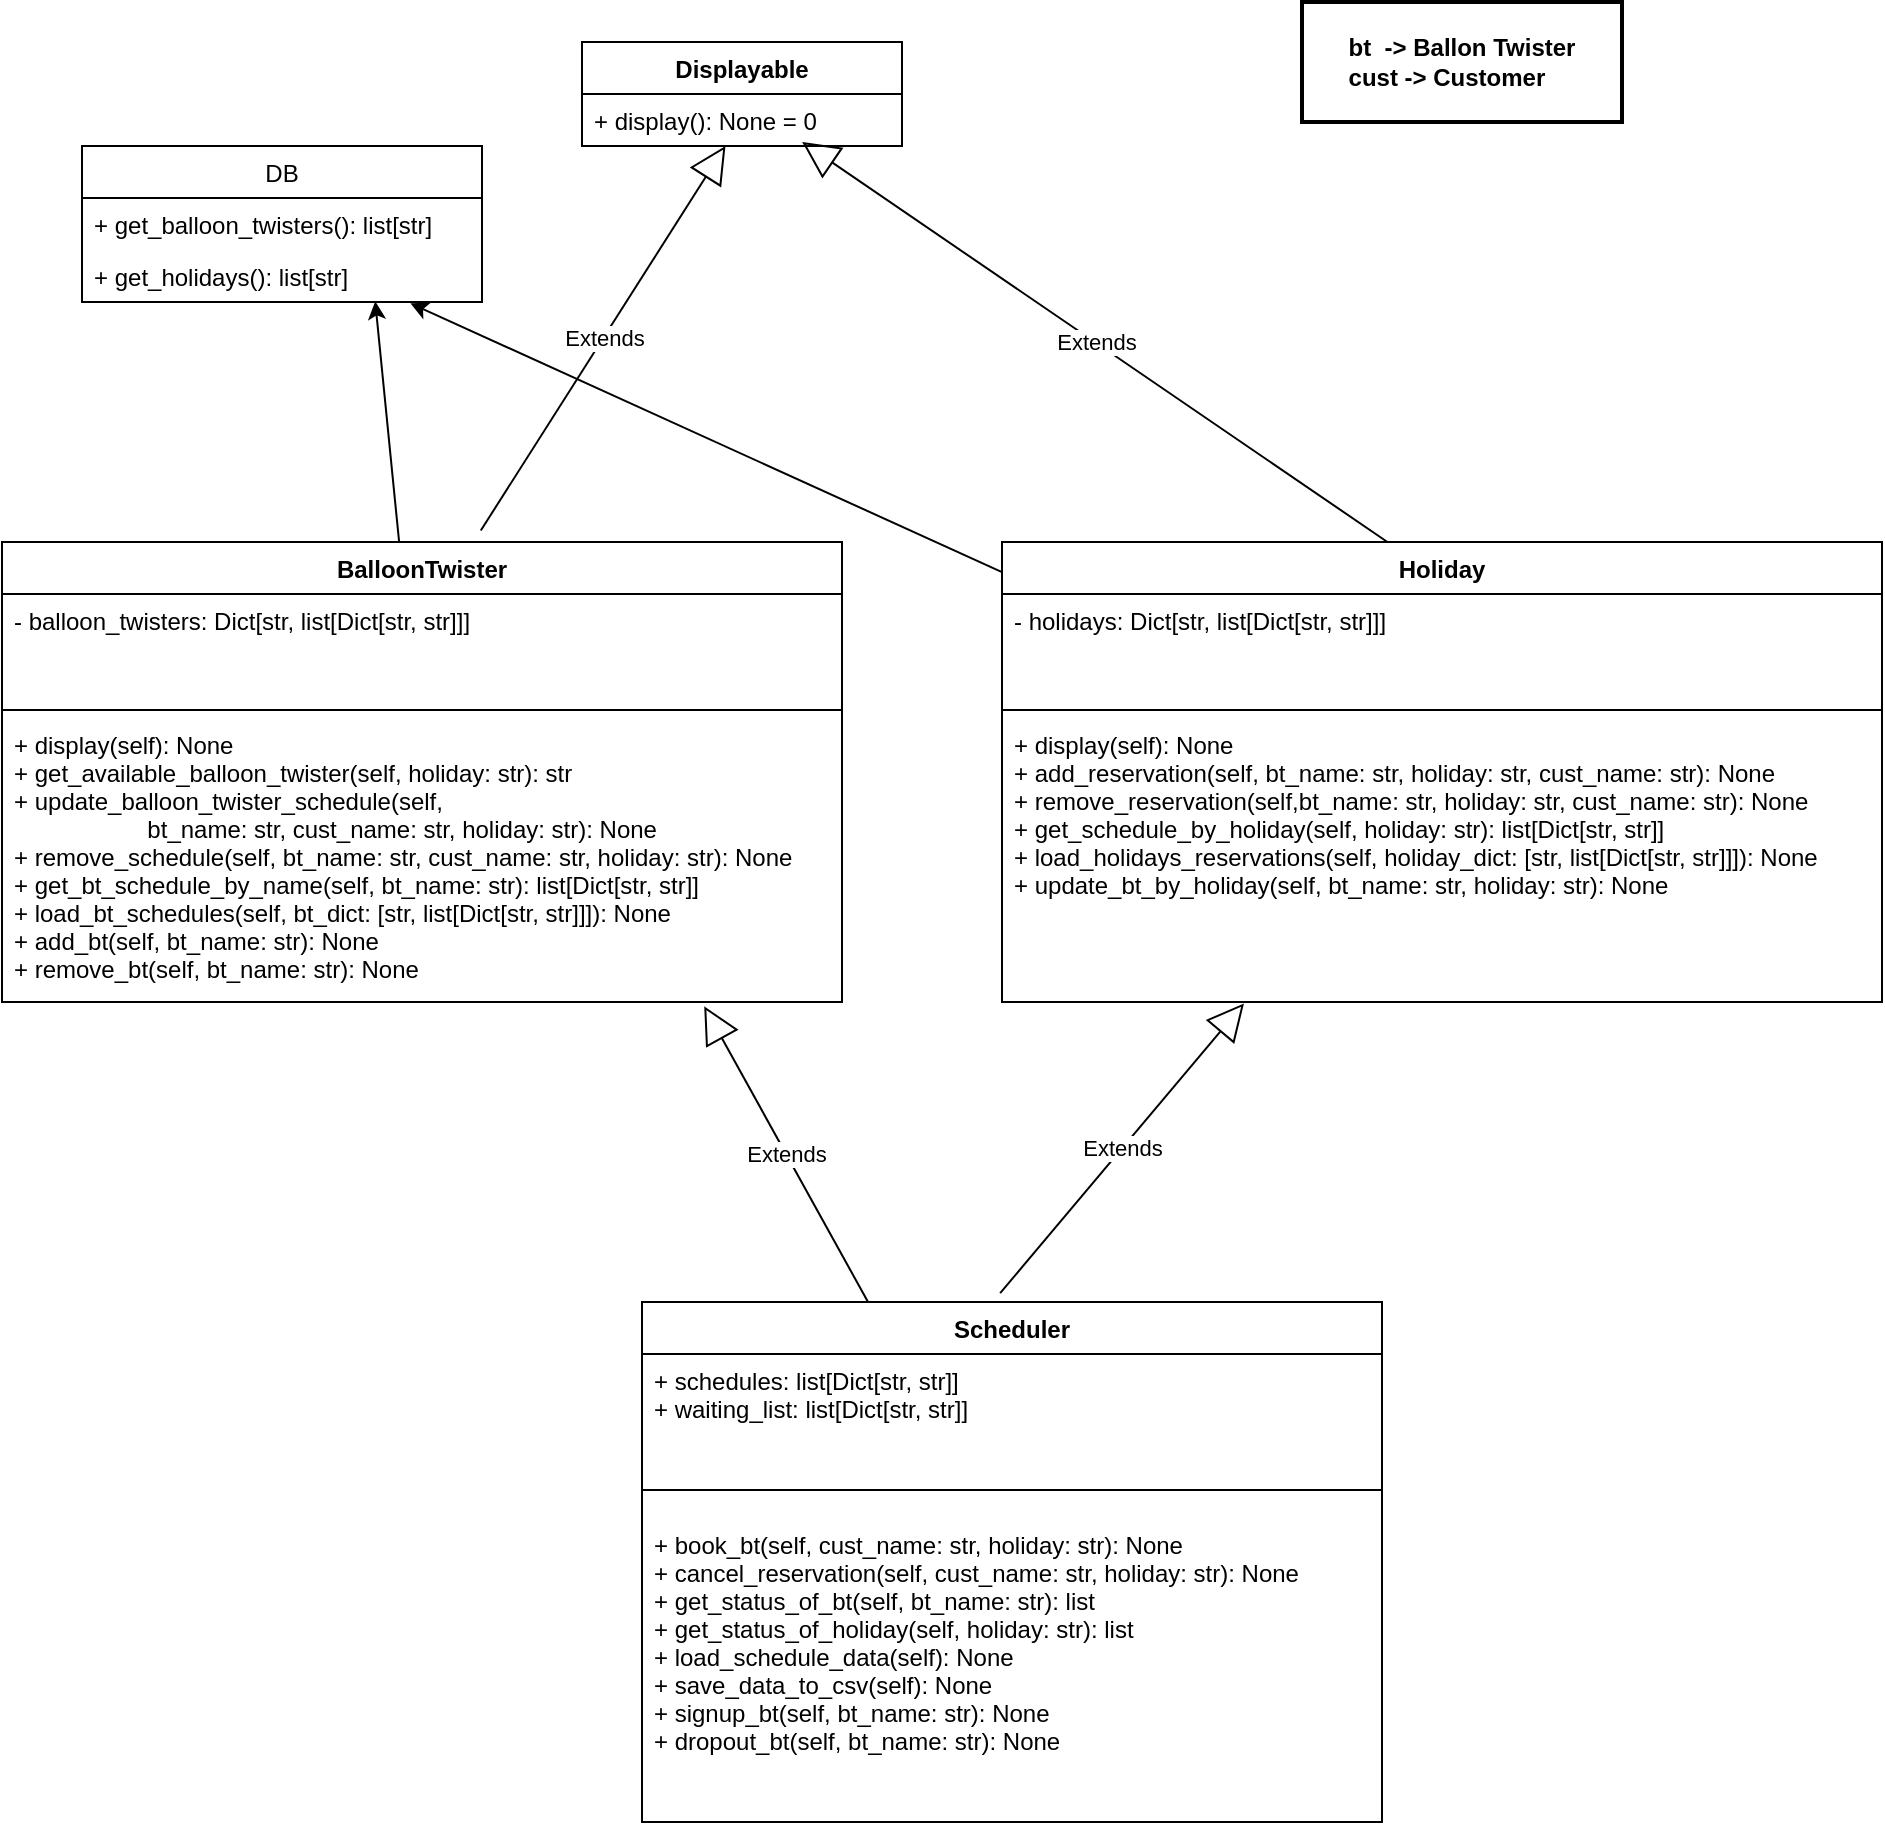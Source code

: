 <mxfile>
    <diagram id="pHgjqfdCaL3YTu9iSWp5" name="Page-1">
        <mxGraphModel dx="1585" dy="1043" grid="1" gridSize="10" guides="1" tooltips="1" connect="1" arrows="1" fold="1" page="1" pageScale="1" pageWidth="827" pageHeight="1169" math="0" shadow="0">
            <root>
                <mxCell id="0"/>
                <mxCell id="1" parent="0"/>
                <mxCell id="2" value="Scheduler" style="swimlane;fontStyle=1;align=center;verticalAlign=top;childLayout=stackLayout;horizontal=1;startSize=26;horizontalStack=0;resizeParent=1;resizeParentMax=0;resizeLast=0;collapsible=1;marginBottom=0;" vertex="1" parent="1">
                    <mxGeometry x="330" y="660" width="370" height="260" as="geometry"/>
                </mxCell>
                <mxCell id="3" value="+ schedules: list[Dict[str, str]]&#10;+ waiting_list: list[Dict[str, str]]" style="text;strokeColor=none;fillColor=none;align=left;verticalAlign=top;spacingLeft=4;spacingRight=4;overflow=hidden;rotatable=0;points=[[0,0.5],[1,0.5]];portConstraint=eastwest;" vertex="1" parent="2">
                    <mxGeometry y="26" width="370" height="54" as="geometry"/>
                </mxCell>
                <mxCell id="4" value="" style="line;strokeWidth=1;fillColor=none;align=left;verticalAlign=middle;spacingTop=-1;spacingLeft=3;spacingRight=3;rotatable=0;labelPosition=right;points=[];portConstraint=eastwest;" vertex="1" parent="2">
                    <mxGeometry y="80" width="370" height="28" as="geometry"/>
                </mxCell>
                <mxCell id="5" value="+ book_bt(self, cust_name: str, holiday: str): None&#10;+ cancel_reservation(self, cust_name: str, holiday: str): None&#10;+ get_status_of_bt(self, bt_name: str): list&#10;+ get_status_of_holiday(self, holiday: str): list&#10;+ load_schedule_data(self): None&#10;+ save_data_to_csv(self): None&#10;+ signup_bt(self, bt_name: str): None&#10;+ dropout_bt(self, bt_name: str): None" style="text;strokeColor=none;fillColor=none;align=left;verticalAlign=top;spacingLeft=4;spacingRight=4;overflow=hidden;rotatable=0;points=[[0,0.5],[1,0.5]];portConstraint=eastwest;" vertex="1" parent="2">
                    <mxGeometry y="108" width="370" height="152" as="geometry"/>
                </mxCell>
                <mxCell id="32" style="edgeStyle=none;html=1;entryX=0.733;entryY=0.989;entryDx=0;entryDy=0;entryPerimeter=0;" edge="1" parent="1" source="6" target="28">
                    <mxGeometry relative="1" as="geometry"/>
                </mxCell>
                <mxCell id="6" value="BalloonTwister" style="swimlane;fontStyle=1;align=center;verticalAlign=top;childLayout=stackLayout;horizontal=1;startSize=26;horizontalStack=0;resizeParent=1;resizeParentMax=0;resizeLast=0;collapsible=1;marginBottom=0;" vertex="1" parent="1">
                    <mxGeometry x="10" y="280" width="420" height="230" as="geometry"/>
                </mxCell>
                <mxCell id="7" value="- balloon_twisters: Dict[str, list[Dict[str, str]]]" style="text;strokeColor=none;fillColor=none;align=left;verticalAlign=top;spacingLeft=4;spacingRight=4;overflow=hidden;rotatable=0;points=[[0,0.5],[1,0.5]];portConstraint=eastwest;" vertex="1" parent="6">
                    <mxGeometry y="26" width="420" height="54" as="geometry"/>
                </mxCell>
                <mxCell id="8" value="" style="line;strokeWidth=1;fillColor=none;align=left;verticalAlign=middle;spacingTop=-1;spacingLeft=3;spacingRight=3;rotatable=0;labelPosition=right;points=[];portConstraint=eastwest;" vertex="1" parent="6">
                    <mxGeometry y="80" width="420" height="8" as="geometry"/>
                </mxCell>
                <mxCell id="9" value="+ display(self): None&#10;+ get_available_balloon_twister(self, holiday: str): str&#10;+ update_balloon_twister_schedule(self, &#10;                    bt_name: str, cust_name: str, holiday: str): None&#10;+ remove_schedule(self, bt_name: str, cust_name: str, holiday: str): None&#10;+ get_bt_schedule_by_name(self, bt_name: str): list[Dict[str, str]]&#10;+ load_bt_schedules(self, bt_dict: [str, list[Dict[str, str]]]): None&#10;+ add_bt(self, bt_name: str): None&#10;+ remove_bt(self, bt_name: str): None" style="text;strokeColor=none;fillColor=none;align=left;verticalAlign=top;spacingLeft=4;spacingRight=4;overflow=hidden;rotatable=0;points=[[0,0.5],[1,0.5]];portConstraint=eastwest;" vertex="1" parent="6">
                    <mxGeometry y="88" width="420" height="142" as="geometry"/>
                </mxCell>
                <mxCell id="33" style="edgeStyle=none;html=1;entryX=0.821;entryY=1.026;entryDx=0;entryDy=0;entryPerimeter=0;" edge="1" parent="1" source="10" target="28">
                    <mxGeometry relative="1" as="geometry"/>
                </mxCell>
                <mxCell id="10" value="Holiday" style="swimlane;fontStyle=1;align=center;verticalAlign=top;childLayout=stackLayout;horizontal=1;startSize=26;horizontalStack=0;resizeParent=1;resizeParentMax=0;resizeLast=0;collapsible=1;marginBottom=0;" vertex="1" parent="1">
                    <mxGeometry x="510" y="280" width="440" height="230" as="geometry"/>
                </mxCell>
                <mxCell id="11" value="- holidays: Dict[str, list[Dict[str, str]]]" style="text;strokeColor=none;fillColor=none;align=left;verticalAlign=top;spacingLeft=4;spacingRight=4;overflow=hidden;rotatable=0;points=[[0,0.5],[1,0.5]];portConstraint=eastwest;" vertex="1" parent="10">
                    <mxGeometry y="26" width="440" height="54" as="geometry"/>
                </mxCell>
                <mxCell id="12" value="" style="line;strokeWidth=1;fillColor=none;align=left;verticalAlign=middle;spacingTop=-1;spacingLeft=3;spacingRight=3;rotatable=0;labelPosition=right;points=[];portConstraint=eastwest;" vertex="1" parent="10">
                    <mxGeometry y="80" width="440" height="8" as="geometry"/>
                </mxCell>
                <mxCell id="13" value="+ display(self): None&#10;+ add_reservation(self, bt_name: str, holiday: str, cust_name: str): None&#10;+ remove_reservation(self,bt_name: str, holiday: str, cust_name: str): None&#10;+ get_schedule_by_holiday(self, holiday: str): list[Dict[str, str]]&#10;+ load_holidays_reservations(self, holiday_dict: [str, list[Dict[str, str]]]): None&#10;+ update_bt_by_holiday(self, bt_name: str, holiday: str): None" style="text;strokeColor=none;fillColor=none;align=left;verticalAlign=top;spacingLeft=4;spacingRight=4;overflow=hidden;rotatable=0;points=[[0,0.5],[1,0.5]];portConstraint=eastwest;" vertex="1" parent="10">
                    <mxGeometry y="88" width="440" height="142" as="geometry"/>
                </mxCell>
                <mxCell id="18" value="Displayable" style="swimlane;fontStyle=1;align=center;verticalAlign=top;childLayout=stackLayout;horizontal=1;startSize=26;horizontalStack=0;resizeParent=1;resizeParentMax=0;resizeLast=0;collapsible=1;marginBottom=0;" vertex="1" parent="1">
                    <mxGeometry x="300" y="30" width="160" height="52" as="geometry"/>
                </mxCell>
                <mxCell id="21" value="+ display(): None = 0" style="text;strokeColor=none;fillColor=none;align=left;verticalAlign=top;spacingLeft=4;spacingRight=4;overflow=hidden;rotatable=0;points=[[0,0.5],[1,0.5]];portConstraint=eastwest;" vertex="1" parent="18">
                    <mxGeometry y="26" width="160" height="26" as="geometry"/>
                </mxCell>
                <mxCell id="24" value="Extends" style="endArrow=block;endSize=16;endFill=0;html=1;exitX=0.57;exitY=-0.025;exitDx=0;exitDy=0;exitPerimeter=0;" edge="1" parent="1" source="6" target="21">
                    <mxGeometry width="160" relative="1" as="geometry">
                        <mxPoint x="250" y="130" as="sourcePoint"/>
                        <mxPoint x="480" y="230" as="targetPoint"/>
                    </mxGeometry>
                </mxCell>
                <mxCell id="25" value="Extends" style="endArrow=block;endSize=16;endFill=0;html=1;entryX=0.688;entryY=0.923;entryDx=0;entryDy=0;entryPerimeter=0;exitX=0.438;exitY=0;exitDx=0;exitDy=0;exitPerimeter=0;" edge="1" parent="1" source="10" target="21">
                    <mxGeometry width="160" relative="1" as="geometry">
                        <mxPoint x="330" y="240" as="sourcePoint"/>
                        <mxPoint x="490" y="240" as="targetPoint"/>
                    </mxGeometry>
                </mxCell>
                <mxCell id="26" value="DB" style="swimlane;fontStyle=0;childLayout=stackLayout;horizontal=1;startSize=26;fillColor=none;horizontalStack=0;resizeParent=1;resizeParentMax=0;resizeLast=0;collapsible=1;marginBottom=0;" vertex="1" parent="1">
                    <mxGeometry x="50" y="82" width="200" height="78" as="geometry"/>
                </mxCell>
                <mxCell id="27" value="+ get_balloon_twisters(): list[str]" style="text;strokeColor=none;fillColor=none;align=left;verticalAlign=top;spacingLeft=4;spacingRight=4;overflow=hidden;rotatable=0;points=[[0,0.5],[1,0.5]];portConstraint=eastwest;" vertex="1" parent="26">
                    <mxGeometry y="26" width="200" height="26" as="geometry"/>
                </mxCell>
                <mxCell id="28" value="+ get_holidays(): list[str]" style="text;strokeColor=none;fillColor=none;align=left;verticalAlign=top;spacingLeft=4;spacingRight=4;overflow=hidden;rotatable=0;points=[[0,0.5],[1,0.5]];portConstraint=eastwest;" vertex="1" parent="26">
                    <mxGeometry y="52" width="200" height="26" as="geometry"/>
                </mxCell>
                <mxCell id="35" value="&lt;div style=&quot;text-align: left&quot;&gt;&lt;span&gt;bt&amp;nbsp; -&amp;gt; Ballon Twister&lt;/span&gt;&lt;/div&gt;&lt;div style=&quot;text-align: left&quot;&gt;&lt;span&gt;cust -&amp;gt; Customer&lt;/span&gt;&lt;/div&gt;" style="shape=rect;strokeWidth=2;fontStyle=1;html=1;whiteSpace=wrap;align=center;" vertex="1" parent="1">
                    <mxGeometry x="660" y="10" width="160" height="60" as="geometry"/>
                </mxCell>
                <mxCell id="36" value="" style="align=left;html=1;verticalAlign=middle;labelPosition=right;verticalLabelPosition=middle;labelBackgroundColor=none;fontSize=10" connectable="0" vertex="1" parent="35">
                    <mxGeometry x="160" y="30" as="geometry"/>
                </mxCell>
                <mxCell id="37" value="Extends" style="endArrow=block;endSize=16;endFill=0;html=1;entryX=0.836;entryY=1.015;entryDx=0;entryDy=0;entryPerimeter=0;" edge="1" parent="1" source="2" target="9">
                    <mxGeometry width="160" relative="1" as="geometry">
                        <mxPoint x="380" y="560" as="sourcePoint"/>
                        <mxPoint x="540" y="560" as="targetPoint"/>
                    </mxGeometry>
                </mxCell>
                <mxCell id="38" value="Extends" style="endArrow=block;endSize=16;endFill=0;html=1;entryX=0.275;entryY=1.005;entryDx=0;entryDy=0;entryPerimeter=0;exitX=0.484;exitY=-0.017;exitDx=0;exitDy=0;exitPerimeter=0;" edge="1" parent="1" source="2" target="13">
                    <mxGeometry width="160" relative="1" as="geometry">
                        <mxPoint x="449.865" y="610" as="sourcePoint"/>
                        <mxPoint x="371.12" y="522.13" as="targetPoint"/>
                    </mxGeometry>
                </mxCell>
            </root>
        </mxGraphModel>
    </diagram>
</mxfile>
